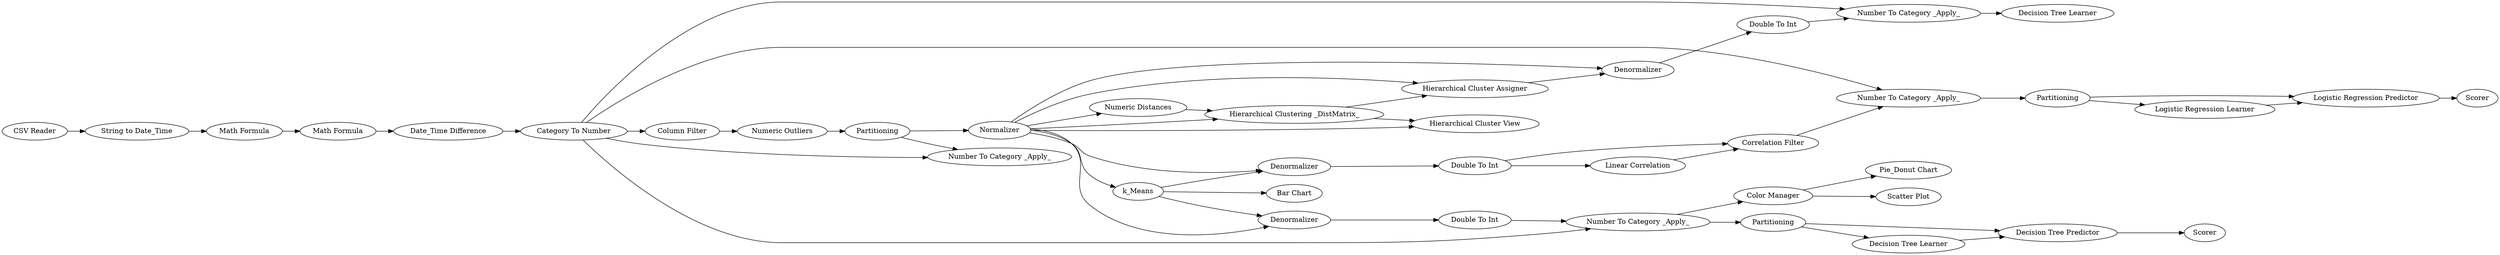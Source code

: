 digraph {
	17 -> 29
	23 -> 40
	14 -> 16
	29 -> 28
	27 -> 41
	32 -> 36
	13 -> 14
	10 -> 33
	25 -> 22
	8 -> 33
	2 -> 3
	34 -> 42
	16 -> 20
	17 -> 37
	4 -> 6
	6 -> 8
	8 -> 27
	19 -> 32
	8 -> 23
	21 -> 24
	23 -> 38
	30 -> 31
	11 -> 16
	11 -> 17
	20 -> 25
	14 -> 15
	1 -> 2
	10 -> 11
	11 -> 29
	31 -> 27
	28 -> 30
	8 -> 22
	17 -> 21
	38 -> 43
	24 -> 23
	11 -> 20
	40 -> 32
	28 -> 31
	7 -> 9
	11 -> 15
	38 -> 39
	3 -> 4
	11 -> 14
	26 -> 34
	8 -> 7
	41 -> 34
	40 -> 19
	22 -> 18
	41 -> 26
	9 -> 10
	11 -> 13
	11 -> 21
	27 [label="Number To Category _Apply_"]
	7 [label="Column Filter"]
	9 [label="Numeric Outliers"]
	21 [label=Denormalizer]
	18 [label="Decision Tree Learner"]
	26 [label="Logistic Regression Learner"]
	8 [label="Category To Number"]
	17 [label=k_Means]
	3 [label="Math Formula"]
	19 [label="Decision Tree Learner"]
	24 [label="Double To Int"]
	41 [label=Partitioning]
	31 [label="Correlation Filter"]
	6 [label="Date_Time Difference"]
	15 [label="Hierarchical Cluster View"]
	25 [label="Double To Int"]
	10 [label=Partitioning]
	16 [label="Hierarchical Cluster Assigner"]
	30 [label="Linear Correlation"]
	1 [label="CSV Reader"]
	42 [label=Scorer]
	22 [label="Number To Category _Apply_"]
	28 [label="Double To Int"]
	23 [label="Number To Category _Apply_"]
	4 [label="Math Formula"]
	11 [label=Normalizer]
	14 [label="Hierarchical Clustering _DistMatrix_"]
	38 [label="Color Manager"]
	13 [label="Numeric Distances"]
	20 [label=Denormalizer]
	43 [label="Pie_Donut Chart"]
	34 [label="Logistic Regression Predictor"]
	29 [label=Denormalizer]
	36 [label=Scorer]
	40 [label=Partitioning]
	39 [label="Scatter Plot"]
	33 [label="Number To Category _Apply_"]
	32 [label="Decision Tree Predictor"]
	2 [label="String to Date_Time"]
	37 [label="Bar Chart"]
	rankdir=LR
}
